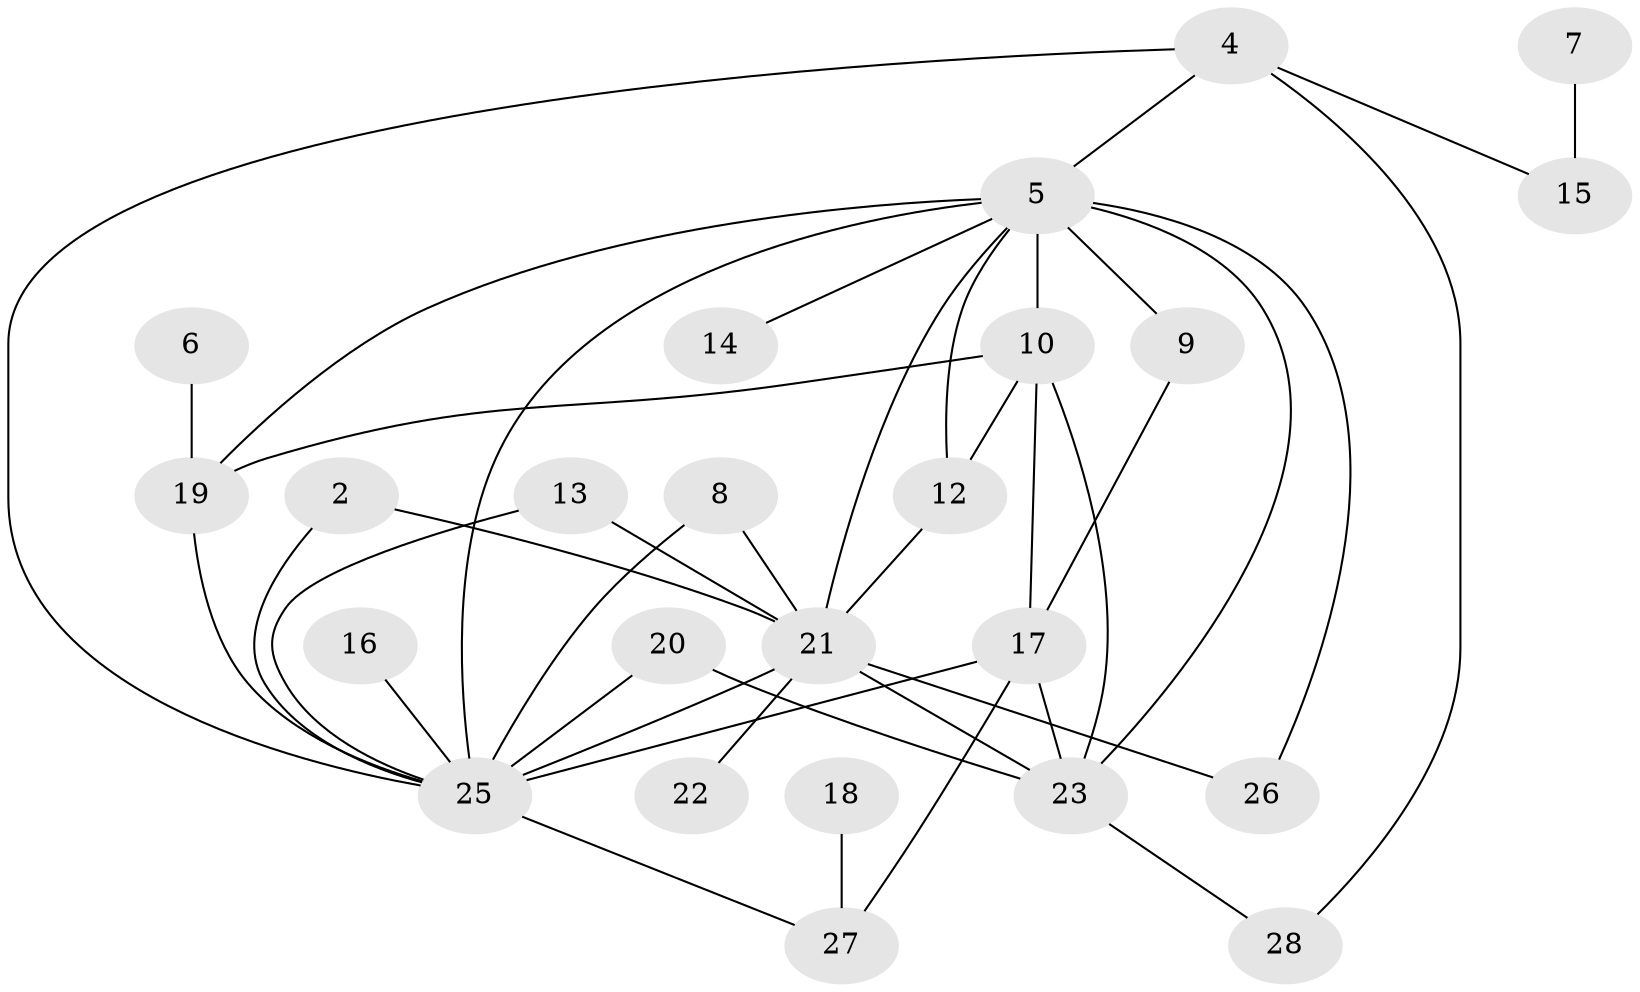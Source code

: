// original degree distribution, {4: 0.125, 2: 0.30357142857142855, 7: 0.05357142857142857, 0: 0.07142857142857142, 5: 0.05357142857142857, 3: 0.21428571428571427, 1: 0.14285714285714285, 6: 0.03571428571428571}
// Generated by graph-tools (version 1.1) at 2025/49/03/09/25 03:49:11]
// undirected, 24 vertices, 41 edges
graph export_dot {
graph [start="1"]
  node [color=gray90,style=filled];
  2;
  4;
  5;
  6;
  7;
  8;
  9;
  10;
  12;
  13;
  14;
  15;
  16;
  17;
  18;
  19;
  20;
  21;
  22;
  23;
  25;
  26;
  27;
  28;
  2 -- 21 [weight=1.0];
  2 -- 25 [weight=1.0];
  4 -- 5 [weight=1.0];
  4 -- 15 [weight=1.0];
  4 -- 25 [weight=1.0];
  4 -- 28 [weight=1.0];
  5 -- 9 [weight=1.0];
  5 -- 10 [weight=2.0];
  5 -- 12 [weight=1.0];
  5 -- 14 [weight=1.0];
  5 -- 19 [weight=1.0];
  5 -- 21 [weight=1.0];
  5 -- 23 [weight=2.0];
  5 -- 25 [weight=2.0];
  5 -- 26 [weight=1.0];
  6 -- 19 [weight=1.0];
  7 -- 15 [weight=1.0];
  8 -- 21 [weight=1.0];
  8 -- 25 [weight=1.0];
  9 -- 17 [weight=1.0];
  10 -- 12 [weight=1.0];
  10 -- 17 [weight=1.0];
  10 -- 19 [weight=1.0];
  10 -- 23 [weight=1.0];
  12 -- 21 [weight=1.0];
  13 -- 21 [weight=2.0];
  13 -- 25 [weight=1.0];
  16 -- 25 [weight=1.0];
  17 -- 23 [weight=2.0];
  17 -- 25 [weight=1.0];
  17 -- 27 [weight=1.0];
  18 -- 27 [weight=1.0];
  19 -- 25 [weight=1.0];
  20 -- 23 [weight=1.0];
  20 -- 25 [weight=1.0];
  21 -- 22 [weight=1.0];
  21 -- 23 [weight=2.0];
  21 -- 25 [weight=1.0];
  21 -- 26 [weight=1.0];
  23 -- 28 [weight=1.0];
  25 -- 27 [weight=1.0];
}
